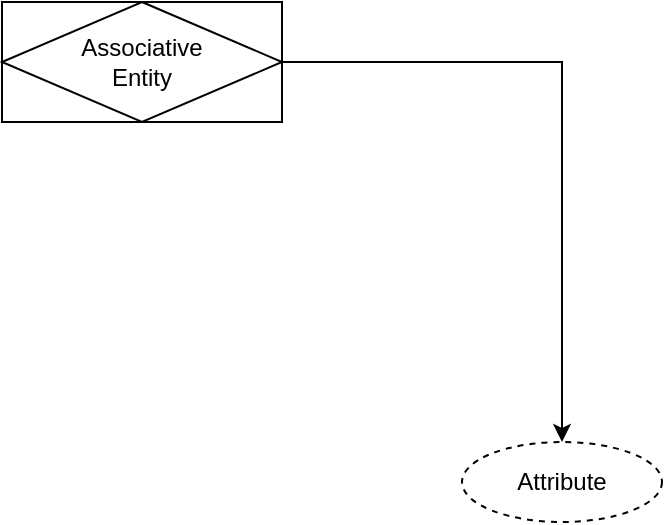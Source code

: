 <mxfile version="22.1.11" type="github">
  <diagram name="第 1 页" id="3JIc8dy5aZu-XoGQvfik">
    <mxGraphModel dx="1194" dy="665" grid="1" gridSize="10" guides="1" tooltips="1" connect="1" arrows="1" fold="1" page="1" pageScale="1" pageWidth="827" pageHeight="1169" math="0" shadow="0">
      <root>
        <mxCell id="0" />
        <mxCell id="1" parent="0" />
        <mxCell id="5Hhgkj8GtPOUE0QWpRWp-1" value="Attribute" style="ellipse;whiteSpace=wrap;html=1;align=center;dashed=1;" vertex="1" parent="1">
          <mxGeometry x="360" y="320" width="100" height="40" as="geometry" />
        </mxCell>
        <mxCell id="5Hhgkj8GtPOUE0QWpRWp-3" style="edgeStyle=orthogonalEdgeStyle;rounded=0;orthogonalLoop=1;jettySize=auto;html=1;entryX=0.5;entryY=0;entryDx=0;entryDy=0;" edge="1" parent="1" source="5Hhgkj8GtPOUE0QWpRWp-2" target="5Hhgkj8GtPOUE0QWpRWp-1">
          <mxGeometry relative="1" as="geometry" />
        </mxCell>
        <mxCell id="5Hhgkj8GtPOUE0QWpRWp-2" value="Associative&#xa;Entity" style="shape=associativeEntity;whiteSpace=wrap;html=1;align=center;" vertex="1" parent="1">
          <mxGeometry x="130" y="100" width="140" height="60" as="geometry" />
        </mxCell>
      </root>
    </mxGraphModel>
  </diagram>
</mxfile>
